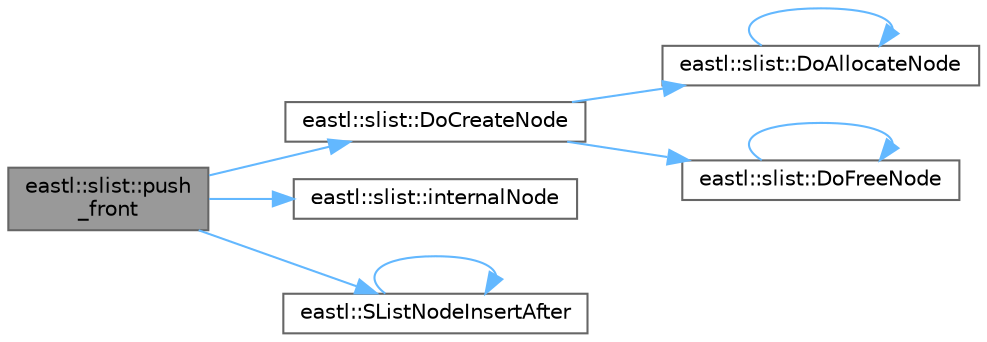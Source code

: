 digraph "eastl::slist::push_front"
{
 // LATEX_PDF_SIZE
  bgcolor="transparent";
  edge [fontname=Helvetica,fontsize=10,labelfontname=Helvetica,labelfontsize=10];
  node [fontname=Helvetica,fontsize=10,shape=box,height=0.2,width=0.4];
  rankdir="LR";
  Node1 [id="Node000001",label="eastl::slist::push\l_front",height=0.2,width=0.4,color="gray40", fillcolor="grey60", style="filled", fontcolor="black",tooltip=" "];
  Node1 -> Node2 [id="edge9_Node000001_Node000002",color="steelblue1",style="solid",tooltip=" "];
  Node2 [id="Node000002",label="eastl::slist::DoCreateNode",height=0.2,width=0.4,color="grey40", fillcolor="white", style="filled",URL="$classeastl_1_1slist.html#acdc292f2c5161542814df3aff2e4d956",tooltip=" "];
  Node2 -> Node3 [id="edge10_Node000002_Node000003",color="steelblue1",style="solid",tooltip=" "];
  Node3 [id="Node000003",label="eastl::slist::DoAllocateNode",height=0.2,width=0.4,color="grey40", fillcolor="white", style="filled",URL="$classeastl_1_1slist.html#abf9829ccc39d1a2a1457a9dd32dec762",tooltip=" "];
  Node3 -> Node3 [id="edge11_Node000003_Node000003",color="steelblue1",style="solid",tooltip=" "];
  Node2 -> Node4 [id="edge12_Node000002_Node000004",color="steelblue1",style="solid",tooltip=" "];
  Node4 [id="Node000004",label="eastl::slist::DoFreeNode",height=0.2,width=0.4,color="grey40", fillcolor="white", style="filled",URL="$classeastl_1_1slist.html#ad8da57c75fff0ac10ebb1bcdbc66b3bf",tooltip=" "];
  Node4 -> Node4 [id="edge13_Node000004_Node000004",color="steelblue1",style="solid",tooltip=" "];
  Node1 -> Node5 [id="edge14_Node000001_Node000005",color="steelblue1",style="solid",tooltip=" "];
  Node5 [id="Node000005",label="eastl::slist::internalNode",height=0.2,width=0.4,color="grey40", fillcolor="white", style="filled",URL="$classeastl_1_1slist.html#a395f3e3b8d341626588269b43d381f42",tooltip=" "];
  Node1 -> Node6 [id="edge15_Node000001_Node000006",color="steelblue1",style="solid",tooltip=" "];
  Node6 [id="Node000006",label="eastl::SListNodeInsertAfter",height=0.2,width=0.4,color="grey40", fillcolor="white", style="filled",URL="$namespaceeastl.html#a0680f457f887ba4bd2578097f8313dc9",tooltip=" "];
  Node6 -> Node6 [id="edge16_Node000006_Node000006",color="steelblue1",style="solid",tooltip=" "];
}
